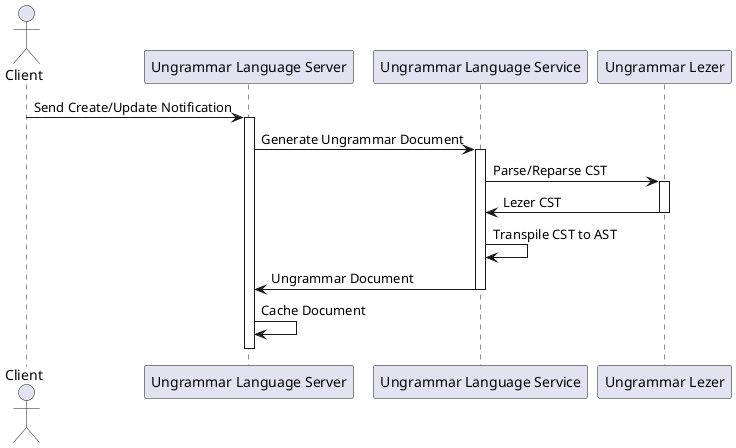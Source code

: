@startuml seq-createupdate

actor Client
participant "Ungrammar Language Server" as Server
participant "Ungrammar Language Service" as Service
participant "Ungrammar Lezer" as Lezer

Client -> Server ++: Send Create/Update Notification

Server -> Service ++: Generate Ungrammar Document

Service -> Lezer ++: Parse/Reparse CST
Lezer -> Service --: Lezer CST

Service -> Service: Transpile CST to AST

Service -> Server --: Ungrammar Document

Server -> Server: Cache Document

Server -[hidden]-> Client --

@enduml
